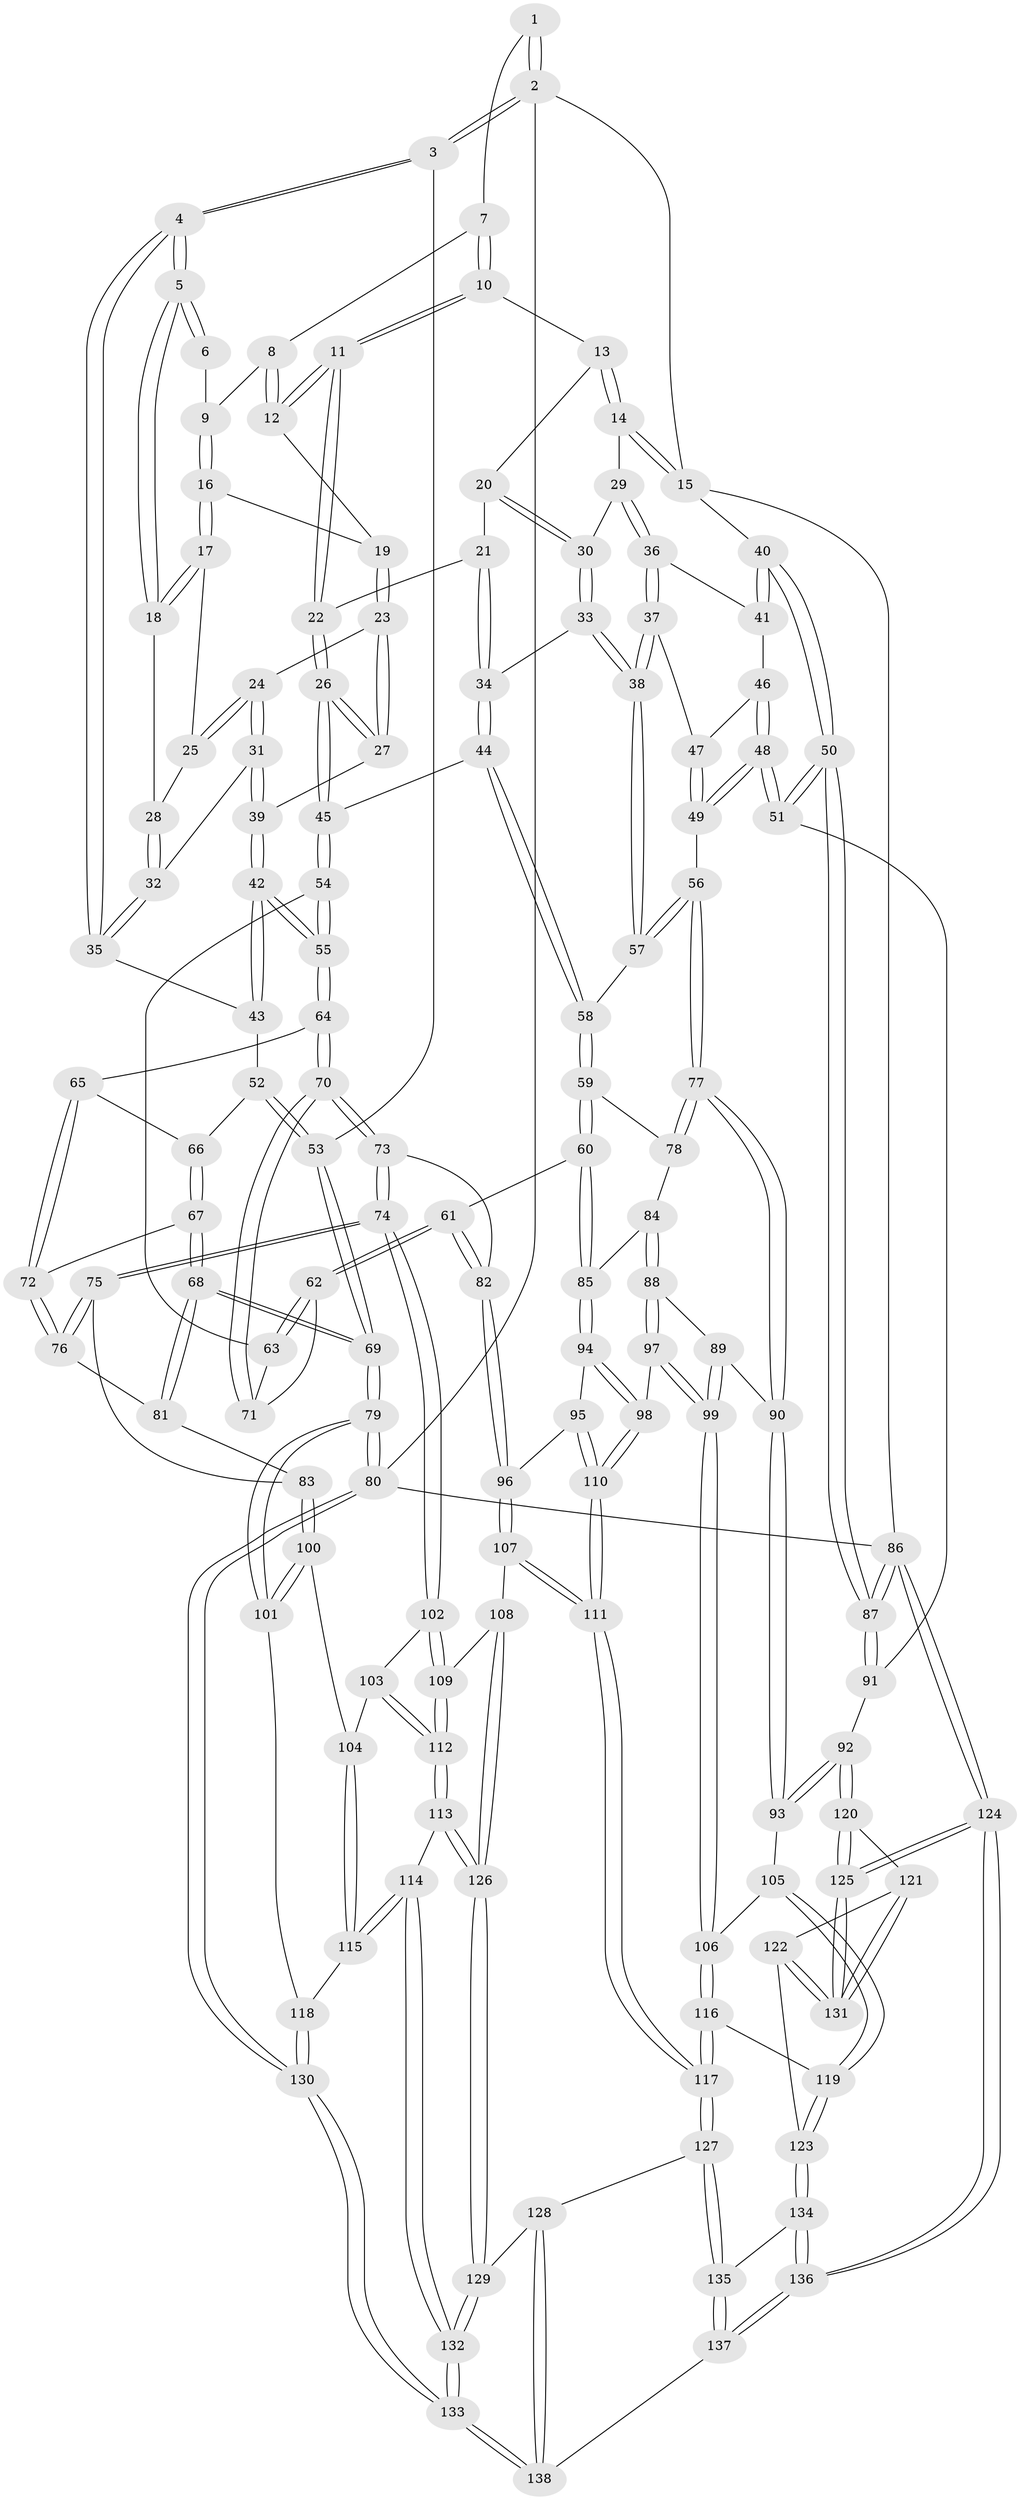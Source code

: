 // coarse degree distribution, {3: 0.189873417721519, 6: 0.0759493670886076, 5: 0.21518987341772153, 4: 0.4936708860759494, 2: 0.02531645569620253}
// Generated by graph-tools (version 1.1) at 2025/42/03/06/25 10:42:32]
// undirected, 138 vertices, 342 edges
graph export_dot {
graph [start="1"]
  node [color=gray90,style=filled];
  1 [pos="+0.18796043290115255+0"];
  2 [pos="+0+0"];
  3 [pos="+0+0.12210876485058558"];
  4 [pos="+0+0.14396111877868256"];
  5 [pos="+0+0.1393978050716992"];
  6 [pos="+0.17994451556814825+0"];
  7 [pos="+0.4756141452890544+0"];
  8 [pos="+0.30506999828867504+0.027933799553089746"];
  9 [pos="+0.1894045607698208+0.02528493995952255"];
  10 [pos="+0.5017475879768272+0"];
  11 [pos="+0.42001803834730905+0.1735897634697435"];
  12 [pos="+0.29413881378174106+0.07461959996622011"];
  13 [pos="+0.6388092551846795+0"];
  14 [pos="+1+0"];
  15 [pos="+1+0"];
  16 [pos="+0.19557571373314706+0.07283239247411083"];
  17 [pos="+0.13111529649105433+0.12301039925251854"];
  18 [pos="+0.04092658777554339+0.1314487102414035"];
  19 [pos="+0.20895034622005945+0.0833486397011116"];
  20 [pos="+0.626255183210806+0.13368116704070612"];
  21 [pos="+0.5867059225997974+0.16405861756020562"];
  22 [pos="+0.4202174393706077+0.1991112143478018"];
  23 [pos="+0.25260100095756405+0.17498880469584463"];
  24 [pos="+0.1914640437747823+0.20384902298630614"];
  25 [pos="+0.14238006059754085+0.14730326118784476"];
  26 [pos="+0.40361530080537394+0.2420298290135054"];
  27 [pos="+0.40084912257162086+0.24247102774538143"];
  28 [pos="+0.1324226281017929+0.19763236636873965"];
  29 [pos="+0.9863399639771506+0"];
  30 [pos="+0.6880313996665056+0.1760956713455985"];
  31 [pos="+0.18032349590065422+0.22131967154399423"];
  32 [pos="+0.13675795754244396+0.25610759638300945"];
  33 [pos="+0.7314186280978036+0.2995471022723193"];
  34 [pos="+0.6359822786946419+0.28833870472246054"];
  35 [pos="+0.11838864747700362+0.2786749986716365"];
  36 [pos="+0.9191332811275229+0.06607107259506276"];
  37 [pos="+0.7432249736006175+0.29732093193896014"];
  38 [pos="+0.7343794534586161+0.301547414985184"];
  39 [pos="+0.2863192938467091+0.31541708383614564"];
  40 [pos="+1+0.3680806579830018"];
  41 [pos="+0.9331329001864574+0.303057228009313"];
  42 [pos="+0.23241637130478834+0.3626118273628348"];
  43 [pos="+0.1338340007012689+0.31522581655045095"];
  44 [pos="+0.5076712146827861+0.3174582188191168"];
  45 [pos="+0.4486780300316646+0.3062178304161455"];
  46 [pos="+0.932252359486783+0.30373626554101085"];
  47 [pos="+0.8642669912024172+0.3158193331768712"];
  48 [pos="+0.9137257075689812+0.507689164606422"];
  49 [pos="+0.8815853364302519+0.5038585388164694"];
  50 [pos="+1+0.5411244997412374"];
  51 [pos="+1+0.5510600520781175"];
  52 [pos="+0.06635504973386733+0.3943724958549888"];
  53 [pos="+0+0.20061804113610615"];
  54 [pos="+0.4411421448368008+0.37308464732729124"];
  55 [pos="+0.2315452251265722+0.44308177181703673"];
  56 [pos="+0.8112820942066064+0.5058547715494638"];
  57 [pos="+0.730355872691732+0.4249928710088703"];
  58 [pos="+0.6342561998007835+0.4606757859083966"];
  59 [pos="+0.6068991614279334+0.49294350844481155"];
  60 [pos="+0.5597635035556654+0.5182692804927946"];
  61 [pos="+0.49262512774678874+0.5319233941666532"];
  62 [pos="+0.47786453038179627+0.49494486426364637"];
  63 [pos="+0.44092696524332015+0.37635364778172264"];
  64 [pos="+0.23140603698982576+0.44528959148214176"];
  65 [pos="+0.12708115610940848+0.45018734482032285"];
  66 [pos="+0.06699545812328374+0.40041819942166246"];
  67 [pos="+0.018868093132225084+0.4787728076301677"];
  68 [pos="+0+0.5211775617477022"];
  69 [pos="+0+0.5329853435914296"];
  70 [pos="+0.26265268935805286+0.5192040616873349"];
  71 [pos="+0.3218596916663298+0.47885663602888373"];
  72 [pos="+0.08861741295948745+0.5254176442893156"];
  73 [pos="+0.2629606643568152+0.5384050962686431"];
  74 [pos="+0.24959750217028143+0.5698551107468304"];
  75 [pos="+0.09305378149835013+0.5336632975174329"];
  76 [pos="+0.09052352900438419+0.5299597815810371"];
  77 [pos="+0.7916087081319626+0.5447108479389198"];
  78 [pos="+0.653814270813997+0.5645369270876293"];
  79 [pos="+0+0.7838922284674973"];
  80 [pos="+0+1"];
  81 [pos="+0.013208116547629127+0.5626648268408384"];
  82 [pos="+0.48137967088972045+0.5511758637871265"];
  83 [pos="+0.06979319863616572+0.6089503251475993"];
  84 [pos="+0.656427256432286+0.5972030986673771"];
  85 [pos="+0.6138217747418854+0.6135994716736266"];
  86 [pos="+1+1"];
  87 [pos="+1+1"];
  88 [pos="+0.6765137731015107+0.612147527382526"];
  89 [pos="+0.7627396841256515+0.5791892632319195"];
  90 [pos="+0.7863536614580142+0.5602222049252064"];
  91 [pos="+0.9016609491124646+0.7082243403452528"];
  92 [pos="+0.8727386933477419+0.7258330850187035"];
  93 [pos="+0.8138985310881485+0.6991463161661717"];
  94 [pos="+0.608199616326465+0.6288483299624887"];
  95 [pos="+0.5425469429793687+0.632952012174678"];
  96 [pos="+0.47907148413502987+0.60602282814607"];
  97 [pos="+0.6720445782382793+0.6958459489219526"];
  98 [pos="+0.6331338016358434+0.6921110933654118"];
  99 [pos="+0.6936565443184883+0.709092654544253"];
  100 [pos="+0.07158951287161917+0.6739022236532549"];
  101 [pos="+0.044442375470713655+0.6980580945245723"];
  102 [pos="+0.24958226497488759+0.5702292744315847"];
  103 [pos="+0.1887678399131886+0.6490076817461886"];
  104 [pos="+0.18120999700007243+0.6516309372805432"];
  105 [pos="+0.7236513475764568+0.733553959673245"];
  106 [pos="+0.6991142055653301+0.7155382678431634"];
  107 [pos="+0.44800383260249793+0.6723297182605947"];
  108 [pos="+0.3839655402721631+0.7117958898126294"];
  109 [pos="+0.37762946653573076+0.7100172531445285"];
  110 [pos="+0.5969833023079953+0.7099299657773378"];
  111 [pos="+0.5570253260411887+0.7530341533010858"];
  112 [pos="+0.24343984685351558+0.7793478262148932"];
  113 [pos="+0.2351519613928893+0.7981426102478075"];
  114 [pos="+0.20945710659841546+0.8342794236017584"];
  115 [pos="+0.14789917939703923+0.7889270953971282"];
  116 [pos="+0.6051425797067377+0.8061933878795341"];
  117 [pos="+0.5627589390853566+0.8200397560847846"];
  118 [pos="+0.11597049678593381+0.7749940719225468"];
  119 [pos="+0.7270643958887202+0.8062513670555094"];
  120 [pos="+0.8712129808485363+0.7602344643014535"];
  121 [pos="+0.8009374265745531+0.8070357406819593"];
  122 [pos="+0.7460461206656285+0.8179044517800367"];
  123 [pos="+0.7310034630161153+0.8156880204502842"];
  124 [pos="+1+1"];
  125 [pos="+0.9690616795711282+1"];
  126 [pos="+0.417489497011728+0.8538281560493657"];
  127 [pos="+0.5535559919110602+0.8451366037662473"];
  128 [pos="+0.5074305503164179+0.8627252411004855"];
  129 [pos="+0.41757783771466217+0.8540422587229572"];
  130 [pos="+0+1"];
  131 [pos="+0.878113494591984+0.9260129396355569"];
  132 [pos="+0.18777625483577803+1"];
  133 [pos="+0.17789113330735912+1"];
  134 [pos="+0.6988445812024363+0.9096802982518062"];
  135 [pos="+0.6051962997700095+0.8908718391448627"];
  136 [pos="+0.9827554019617274+1"];
  137 [pos="+0.539641250793248+1"];
  138 [pos="+0.5135923509793608+1"];
  1 -- 2;
  1 -- 2;
  1 -- 7;
  2 -- 3;
  2 -- 3;
  2 -- 15;
  2 -- 80;
  3 -- 4;
  3 -- 4;
  3 -- 53;
  4 -- 5;
  4 -- 5;
  4 -- 35;
  4 -- 35;
  5 -- 6;
  5 -- 6;
  5 -- 18;
  5 -- 18;
  6 -- 9;
  7 -- 8;
  7 -- 10;
  7 -- 10;
  8 -- 9;
  8 -- 12;
  8 -- 12;
  9 -- 16;
  9 -- 16;
  10 -- 11;
  10 -- 11;
  10 -- 13;
  11 -- 12;
  11 -- 12;
  11 -- 22;
  11 -- 22;
  12 -- 19;
  13 -- 14;
  13 -- 14;
  13 -- 20;
  14 -- 15;
  14 -- 15;
  14 -- 29;
  15 -- 40;
  15 -- 86;
  16 -- 17;
  16 -- 17;
  16 -- 19;
  17 -- 18;
  17 -- 18;
  17 -- 25;
  18 -- 28;
  19 -- 23;
  19 -- 23;
  20 -- 21;
  20 -- 30;
  20 -- 30;
  21 -- 22;
  21 -- 34;
  21 -- 34;
  22 -- 26;
  22 -- 26;
  23 -- 24;
  23 -- 27;
  23 -- 27;
  24 -- 25;
  24 -- 25;
  24 -- 31;
  24 -- 31;
  25 -- 28;
  26 -- 27;
  26 -- 27;
  26 -- 45;
  26 -- 45;
  27 -- 39;
  28 -- 32;
  28 -- 32;
  29 -- 30;
  29 -- 36;
  29 -- 36;
  30 -- 33;
  30 -- 33;
  31 -- 32;
  31 -- 39;
  31 -- 39;
  32 -- 35;
  32 -- 35;
  33 -- 34;
  33 -- 38;
  33 -- 38;
  34 -- 44;
  34 -- 44;
  35 -- 43;
  36 -- 37;
  36 -- 37;
  36 -- 41;
  37 -- 38;
  37 -- 38;
  37 -- 47;
  38 -- 57;
  38 -- 57;
  39 -- 42;
  39 -- 42;
  40 -- 41;
  40 -- 41;
  40 -- 50;
  40 -- 50;
  41 -- 46;
  42 -- 43;
  42 -- 43;
  42 -- 55;
  42 -- 55;
  43 -- 52;
  44 -- 45;
  44 -- 58;
  44 -- 58;
  45 -- 54;
  45 -- 54;
  46 -- 47;
  46 -- 48;
  46 -- 48;
  47 -- 49;
  47 -- 49;
  48 -- 49;
  48 -- 49;
  48 -- 51;
  48 -- 51;
  49 -- 56;
  50 -- 51;
  50 -- 51;
  50 -- 87;
  50 -- 87;
  51 -- 91;
  52 -- 53;
  52 -- 53;
  52 -- 66;
  53 -- 69;
  53 -- 69;
  54 -- 55;
  54 -- 55;
  54 -- 63;
  55 -- 64;
  55 -- 64;
  56 -- 57;
  56 -- 57;
  56 -- 77;
  56 -- 77;
  57 -- 58;
  58 -- 59;
  58 -- 59;
  59 -- 60;
  59 -- 60;
  59 -- 78;
  60 -- 61;
  60 -- 85;
  60 -- 85;
  61 -- 62;
  61 -- 62;
  61 -- 82;
  61 -- 82;
  62 -- 63;
  62 -- 63;
  62 -- 71;
  63 -- 71;
  64 -- 65;
  64 -- 70;
  64 -- 70;
  65 -- 66;
  65 -- 72;
  65 -- 72;
  66 -- 67;
  66 -- 67;
  67 -- 68;
  67 -- 68;
  67 -- 72;
  68 -- 69;
  68 -- 69;
  68 -- 81;
  68 -- 81;
  69 -- 79;
  69 -- 79;
  70 -- 71;
  70 -- 71;
  70 -- 73;
  70 -- 73;
  72 -- 76;
  72 -- 76;
  73 -- 74;
  73 -- 74;
  73 -- 82;
  74 -- 75;
  74 -- 75;
  74 -- 102;
  74 -- 102;
  75 -- 76;
  75 -- 76;
  75 -- 83;
  76 -- 81;
  77 -- 78;
  77 -- 78;
  77 -- 90;
  77 -- 90;
  78 -- 84;
  79 -- 80;
  79 -- 80;
  79 -- 101;
  79 -- 101;
  80 -- 130;
  80 -- 130;
  80 -- 86;
  81 -- 83;
  82 -- 96;
  82 -- 96;
  83 -- 100;
  83 -- 100;
  84 -- 85;
  84 -- 88;
  84 -- 88;
  85 -- 94;
  85 -- 94;
  86 -- 87;
  86 -- 87;
  86 -- 124;
  86 -- 124;
  87 -- 91;
  87 -- 91;
  88 -- 89;
  88 -- 97;
  88 -- 97;
  89 -- 90;
  89 -- 99;
  89 -- 99;
  90 -- 93;
  90 -- 93;
  91 -- 92;
  92 -- 93;
  92 -- 93;
  92 -- 120;
  92 -- 120;
  93 -- 105;
  94 -- 95;
  94 -- 98;
  94 -- 98;
  95 -- 96;
  95 -- 110;
  95 -- 110;
  96 -- 107;
  96 -- 107;
  97 -- 98;
  97 -- 99;
  97 -- 99;
  98 -- 110;
  98 -- 110;
  99 -- 106;
  99 -- 106;
  100 -- 101;
  100 -- 101;
  100 -- 104;
  101 -- 118;
  102 -- 103;
  102 -- 109;
  102 -- 109;
  103 -- 104;
  103 -- 112;
  103 -- 112;
  104 -- 115;
  104 -- 115;
  105 -- 106;
  105 -- 119;
  105 -- 119;
  106 -- 116;
  106 -- 116;
  107 -- 108;
  107 -- 111;
  107 -- 111;
  108 -- 109;
  108 -- 126;
  108 -- 126;
  109 -- 112;
  109 -- 112;
  110 -- 111;
  110 -- 111;
  111 -- 117;
  111 -- 117;
  112 -- 113;
  112 -- 113;
  113 -- 114;
  113 -- 126;
  113 -- 126;
  114 -- 115;
  114 -- 115;
  114 -- 132;
  114 -- 132;
  115 -- 118;
  116 -- 117;
  116 -- 117;
  116 -- 119;
  117 -- 127;
  117 -- 127;
  118 -- 130;
  118 -- 130;
  119 -- 123;
  119 -- 123;
  120 -- 121;
  120 -- 125;
  120 -- 125;
  121 -- 122;
  121 -- 131;
  121 -- 131;
  122 -- 123;
  122 -- 131;
  122 -- 131;
  123 -- 134;
  123 -- 134;
  124 -- 125;
  124 -- 125;
  124 -- 136;
  124 -- 136;
  125 -- 131;
  125 -- 131;
  126 -- 129;
  126 -- 129;
  127 -- 128;
  127 -- 135;
  127 -- 135;
  128 -- 129;
  128 -- 138;
  128 -- 138;
  129 -- 132;
  129 -- 132;
  130 -- 133;
  130 -- 133;
  132 -- 133;
  132 -- 133;
  133 -- 138;
  133 -- 138;
  134 -- 135;
  134 -- 136;
  134 -- 136;
  135 -- 137;
  135 -- 137;
  136 -- 137;
  136 -- 137;
  137 -- 138;
}
